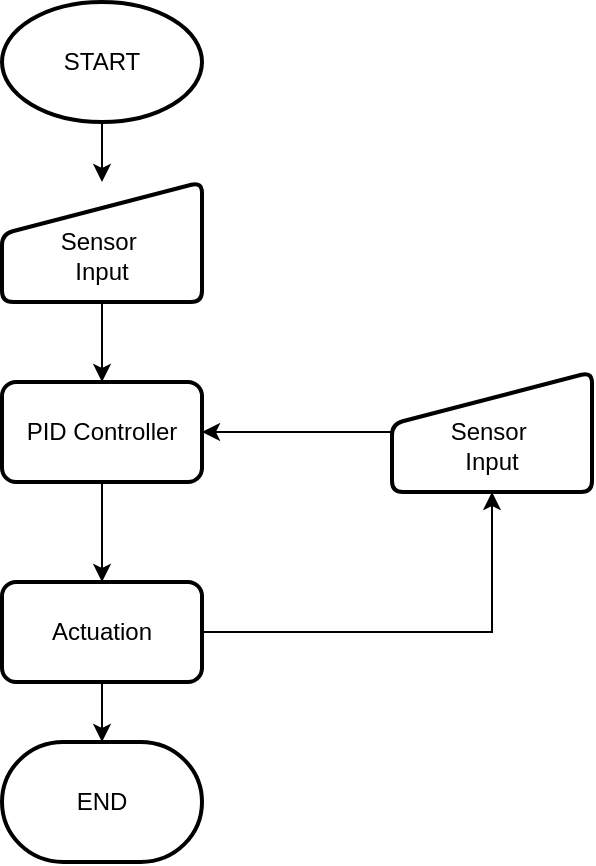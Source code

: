 <mxfile version="20.1.1" type="device" pages="3"><diagram id="p1ckxZ9upTpMiKhm-AHy" name="linefollowing"><mxGraphModel dx="1021" dy="1600" grid="1" gridSize="10" guides="1" tooltips="1" connect="1" arrows="1" fold="1" page="1" pageScale="1" pageWidth="850" pageHeight="1100" math="0" shadow="0"><root><mxCell id="0"/><mxCell id="1" parent="0"/><mxCell id="4hzCXYAxctqX_cO3EZjB-4" value="" style="edgeStyle=orthogonalEdgeStyle;rounded=0;orthogonalLoop=1;jettySize=auto;html=1;" edge="1" parent="1" source="EHHWuFqHbhywAUVNC4VS-1" target="4hzCXYAxctqX_cO3EZjB-1"><mxGeometry relative="1" as="geometry"/></mxCell><mxCell id="EHHWuFqHbhywAUVNC4VS-1" value="START" style="strokeWidth=2;html=1;shape=mxgraph.flowchart.start_1;whiteSpace=wrap;" vertex="1" parent="1"><mxGeometry x="375" width="100" height="60" as="geometry"/></mxCell><mxCell id="EHHWuFqHbhywAUVNC4VS-2" value="END" style="strokeWidth=2;html=1;shape=mxgraph.flowchart.terminator;whiteSpace=wrap;" vertex="1" parent="1"><mxGeometry x="375" y="370" width="100" height="60" as="geometry"/></mxCell><mxCell id="EHHWuFqHbhywAUVNC4VS-10" value="" style="edgeStyle=orthogonalEdgeStyle;rounded=0;orthogonalLoop=1;jettySize=auto;html=1;" edge="1" parent="1" source="EHHWuFqHbhywAUVNC4VS-4" target="EHHWuFqHbhywAUVNC4VS-6"><mxGeometry relative="1" as="geometry"/></mxCell><mxCell id="EHHWuFqHbhywAUVNC4VS-4" value="PID Controller" style="rounded=1;whiteSpace=wrap;html=1;absoluteArcSize=1;arcSize=14;strokeWidth=2;" vertex="1" parent="1"><mxGeometry x="375" y="190" width="100" height="50" as="geometry"/></mxCell><mxCell id="4hzCXYAxctqX_cO3EZjB-7" value="" style="edgeStyle=orthogonalEdgeStyle;rounded=0;orthogonalLoop=1;jettySize=auto;html=1;" edge="1" parent="1" source="EHHWuFqHbhywAUVNC4VS-5" target="EHHWuFqHbhywAUVNC4VS-4"><mxGeometry relative="1" as="geometry"/></mxCell><mxCell id="EHHWuFqHbhywAUVNC4VS-5" value="&lt;br&gt;Sensor&amp;nbsp;&lt;br&gt;Input" style="html=1;strokeWidth=2;shape=manualInput;whiteSpace=wrap;rounded=1;size=26;arcSize=11;" vertex="1" parent="1"><mxGeometry x="570" y="185" width="100" height="60" as="geometry"/></mxCell><mxCell id="EHHWuFqHbhywAUVNC4VS-11" value="" style="edgeStyle=orthogonalEdgeStyle;rounded=0;orthogonalLoop=1;jettySize=auto;html=1;" edge="1" parent="1" source="EHHWuFqHbhywAUVNC4VS-6" target="EHHWuFqHbhywAUVNC4VS-2"><mxGeometry relative="1" as="geometry"/></mxCell><mxCell id="4hzCXYAxctqX_cO3EZjB-6" style="edgeStyle=orthogonalEdgeStyle;rounded=0;orthogonalLoop=1;jettySize=auto;html=1;" edge="1" parent="1" source="EHHWuFqHbhywAUVNC4VS-6" target="EHHWuFqHbhywAUVNC4VS-5"><mxGeometry relative="1" as="geometry"/></mxCell><mxCell id="EHHWuFqHbhywAUVNC4VS-6" value="Actuation" style="rounded=1;whiteSpace=wrap;html=1;absoluteArcSize=1;arcSize=14;strokeWidth=2;" vertex="1" parent="1"><mxGeometry x="375" y="290" width="100" height="50" as="geometry"/></mxCell><mxCell id="4hzCXYAxctqX_cO3EZjB-3" value="" style="edgeStyle=orthogonalEdgeStyle;rounded=0;orthogonalLoop=1;jettySize=auto;html=1;" edge="1" parent="1" source="4hzCXYAxctqX_cO3EZjB-1" target="EHHWuFqHbhywAUVNC4VS-4"><mxGeometry relative="1" as="geometry"/></mxCell><mxCell id="4hzCXYAxctqX_cO3EZjB-1" value="&lt;br&gt;Sensor&amp;nbsp;&lt;br&gt;Input" style="html=1;strokeWidth=2;shape=manualInput;whiteSpace=wrap;rounded=1;size=26;arcSize=11;" vertex="1" parent="1"><mxGeometry x="375" y="90" width="100" height="60" as="geometry"/></mxCell></root></mxGraphModel></diagram><diagram id="xZQCwdVESEqTKxlSKxrY" name="handmotion"><mxGraphModel dx="868" dy="1525" grid="1" gridSize="10" guides="1" tooltips="1" connect="1" arrows="1" fold="1" page="1" pageScale="1" pageWidth="850" pageHeight="1100" math="0" shadow="0"><root><mxCell id="0"/><mxCell id="1" parent="0"/><mxCell id="lDxYivroZ_iinoU7uPcp-13" value="" style="edgeStyle=orthogonalEdgeStyle;rounded=0;orthogonalLoop=1;jettySize=auto;html=1;entryX=0.51;entryY=0.133;entryDx=0;entryDy=0;entryPerimeter=0;" edge="1" parent="1" source="lDxYivroZ_iinoU7uPcp-2" target="lDxYivroZ_iinoU7uPcp-11"><mxGeometry relative="1" as="geometry"/></mxCell><mxCell id="lDxYivroZ_iinoU7uPcp-2" value="START" style="strokeWidth=2;html=1;shape=mxgraph.flowchart.start_1;whiteSpace=wrap;" vertex="1" parent="1"><mxGeometry x="375" y="-60" width="100" height="60" as="geometry"/></mxCell><mxCell id="lDxYivroZ_iinoU7uPcp-3" value="END" style="strokeWidth=2;html=1;shape=mxgraph.flowchart.terminator;whiteSpace=wrap;" vertex="1" parent="1"><mxGeometry x="375" y="330" width="100" height="60" as="geometry"/></mxCell><mxCell id="lDxYivroZ_iinoU7uPcp-4" value="" style="edgeStyle=orthogonalEdgeStyle;rounded=0;orthogonalLoop=1;jettySize=auto;html=1;" edge="1" parent="1" source="lDxYivroZ_iinoU7uPcp-5" target="lDxYivroZ_iinoU7uPcp-10"><mxGeometry relative="1" as="geometry"/></mxCell><mxCell id="lDxYivroZ_iinoU7uPcp-5" value="Fuzzy Controller" style="rounded=1;whiteSpace=wrap;html=1;absoluteArcSize=1;arcSize=14;strokeWidth=2;" vertex="1" parent="1"><mxGeometry x="375" y="140" width="100" height="50" as="geometry"/></mxCell><mxCell id="lDxYivroZ_iinoU7uPcp-6" value="" style="edgeStyle=orthogonalEdgeStyle;rounded=0;orthogonalLoop=1;jettySize=auto;html=1;" edge="1" parent="1" source="lDxYivroZ_iinoU7uPcp-7" target="lDxYivroZ_iinoU7uPcp-5"><mxGeometry relative="1" as="geometry"/></mxCell><mxCell id="lDxYivroZ_iinoU7uPcp-7" value="&lt;br&gt;Sensor&amp;nbsp;&lt;br&gt;Input" style="html=1;strokeWidth=2;shape=manualInput;whiteSpace=wrap;rounded=1;size=26;arcSize=11;" vertex="1" parent="1"><mxGeometry x="540" y="135" width="100" height="60" as="geometry"/></mxCell><mxCell id="lDxYivroZ_iinoU7uPcp-8" value="" style="edgeStyle=orthogonalEdgeStyle;rounded=0;orthogonalLoop=1;jettySize=auto;html=1;" edge="1" parent="1" source="lDxYivroZ_iinoU7uPcp-10" target="lDxYivroZ_iinoU7uPcp-3"><mxGeometry relative="1" as="geometry"/></mxCell><mxCell id="lDxYivroZ_iinoU7uPcp-14" style="edgeStyle=orthogonalEdgeStyle;rounded=0;orthogonalLoop=1;jettySize=auto;html=1;" edge="1" parent="1" source="lDxYivroZ_iinoU7uPcp-10"><mxGeometry relative="1" as="geometry"><mxPoint x="590" y="200" as="targetPoint"/></mxGeometry></mxCell><mxCell id="lDxYivroZ_iinoU7uPcp-10" value="Actuation" style="rounded=1;whiteSpace=wrap;html=1;absoluteArcSize=1;arcSize=14;strokeWidth=2;" vertex="1" parent="1"><mxGeometry x="375" y="240" width="100" height="50" as="geometry"/></mxCell><mxCell id="lDxYivroZ_iinoU7uPcp-12" value="" style="edgeStyle=orthogonalEdgeStyle;rounded=0;orthogonalLoop=1;jettySize=auto;html=1;" edge="1" parent="1" source="lDxYivroZ_iinoU7uPcp-11" target="lDxYivroZ_iinoU7uPcp-5"><mxGeometry relative="1" as="geometry"/></mxCell><mxCell id="lDxYivroZ_iinoU7uPcp-11" value="&lt;br&gt;Sensor&amp;nbsp;&lt;br&gt;Input" style="html=1;strokeWidth=2;shape=manualInput;whiteSpace=wrap;rounded=1;size=26;arcSize=11;" vertex="1" parent="1"><mxGeometry x="375" y="45" width="100" height="60" as="geometry"/></mxCell></root></mxGraphModel></diagram><diagram id="bODdWddEMoxprHpsIRDp" name="mobileapp"><mxGraphModel dx="1240" dy="1707" grid="1" gridSize="10" guides="1" tooltips="1" connect="1" arrows="1" fold="1" page="1" pageScale="1" pageWidth="850" pageHeight="1100" math="0" shadow="0"><root><mxCell id="0"/><mxCell id="1" parent="0"/><mxCell id="esWRG1tdL6iEDpbDpbUG-1" value="" style="edgeStyle=orthogonalEdgeStyle;rounded=0;orthogonalLoop=1;jettySize=auto;html=1;entryX=0.51;entryY=0.133;entryDx=0;entryDy=0;entryPerimeter=0;" edge="1" parent="1" source="esWRG1tdL6iEDpbDpbUG-2" target="esWRG1tdL6iEDpbDpbUG-12"><mxGeometry relative="1" as="geometry"/></mxCell><mxCell id="esWRG1tdL6iEDpbDpbUG-2" value="START" style="strokeWidth=2;html=1;shape=mxgraph.flowchart.start_1;whiteSpace=wrap;" vertex="1" parent="1"><mxGeometry x="375" y="-10" width="100" height="60" as="geometry"/></mxCell><mxCell id="esWRG1tdL6iEDpbDpbUG-3" value="END" style="strokeWidth=2;html=1;shape=mxgraph.flowchart.terminator;whiteSpace=wrap;" vertex="1" parent="1"><mxGeometry x="375" y="330" width="100" height="60" as="geometry"/></mxCell><mxCell id="esWRG1tdL6iEDpbDpbUG-8" value="" style="edgeStyle=orthogonalEdgeStyle;rounded=0;orthogonalLoop=1;jettySize=auto;html=1;" edge="1" parent="1" source="esWRG1tdL6iEDpbDpbUG-10" target="esWRG1tdL6iEDpbDpbUG-3"><mxGeometry relative="1" as="geometry"/></mxCell><mxCell id="esWRG1tdL6iEDpbDpbUG-14" style="edgeStyle=orthogonalEdgeStyle;rounded=0;orthogonalLoop=1;jettySize=auto;html=1;entryX=1;entryY=0.5;entryDx=0;entryDy=0;" edge="1" parent="1" source="esWRG1tdL6iEDpbDpbUG-10" target="esWRG1tdL6iEDpbDpbUG-12"><mxGeometry relative="1" as="geometry"><Array as="points"><mxPoint x="540" y="260"/><mxPoint x="540" y="110"/></Array></mxGeometry></mxCell><mxCell id="esWRG1tdL6iEDpbDpbUG-10" value="Platform API" style="rounded=1;whiteSpace=wrap;html=1;absoluteArcSize=1;arcSize=14;strokeWidth=2;" vertex="1" parent="1"><mxGeometry x="375" y="240" width="100" height="50" as="geometry"/></mxCell><mxCell id="esWRG1tdL6iEDpbDpbUG-16" value="" style="edgeStyle=orthogonalEdgeStyle;rounded=0;orthogonalLoop=1;jettySize=auto;html=1;" edge="1" parent="1" source="esWRG1tdL6iEDpbDpbUG-12" target="esWRG1tdL6iEDpbDpbUG-15"><mxGeometry relative="1" as="geometry"/></mxCell><mxCell id="esWRG1tdL6iEDpbDpbUG-12" value="&lt;br&gt;Sensor&amp;nbsp;&lt;br&gt;Input" style="html=1;strokeWidth=2;shape=manualInput;whiteSpace=wrap;rounded=1;size=26;arcSize=11;" vertex="1" parent="1"><mxGeometry x="375" y="80" width="100" height="60" as="geometry"/></mxCell><mxCell id="esWRG1tdL6iEDpbDpbUG-17" value="" style="edgeStyle=orthogonalEdgeStyle;rounded=0;orthogonalLoop=1;jettySize=auto;html=1;" edge="1" parent="1" source="esWRG1tdL6iEDpbDpbUG-15" target="esWRG1tdL6iEDpbDpbUG-10"><mxGeometry relative="1" as="geometry"/></mxCell><mxCell id="esWRG1tdL6iEDpbDpbUG-15" value="Constrain" style="rounded=1;whiteSpace=wrap;html=1;absoluteArcSize=1;arcSize=14;strokeWidth=2;" vertex="1" parent="1"><mxGeometry x="375" y="160" width="100" height="50" as="geometry"/></mxCell></root></mxGraphModel></diagram></mxfile>
